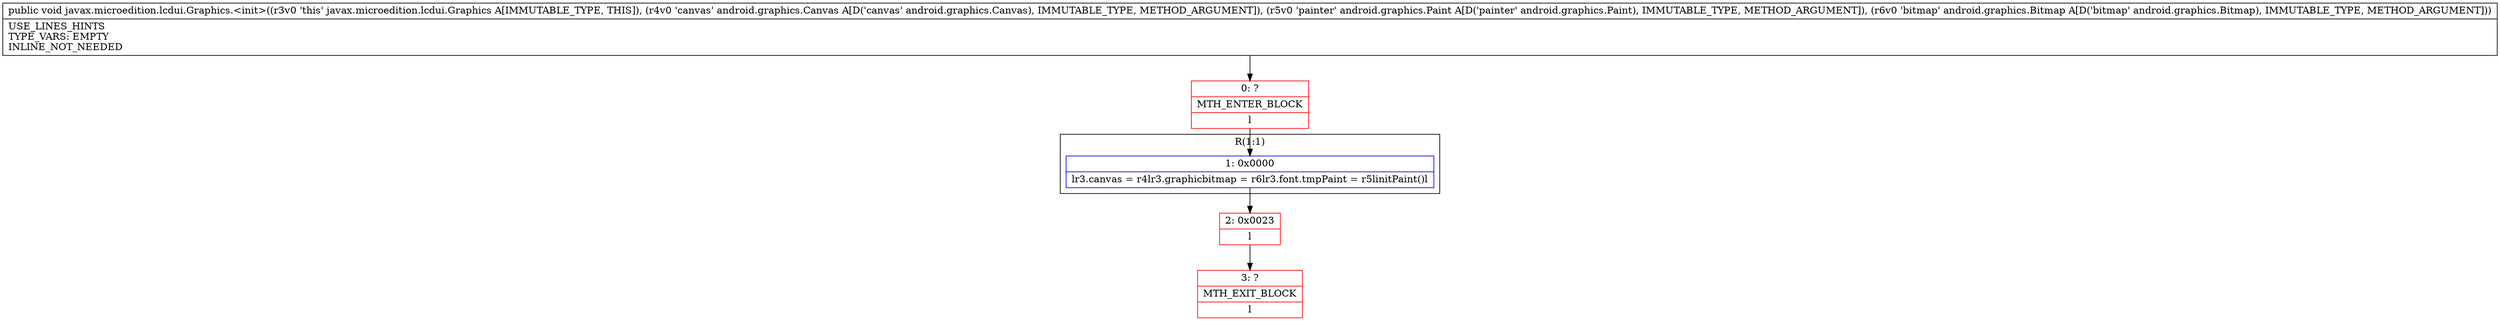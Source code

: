 digraph "CFG forjavax.microedition.lcdui.Graphics.\<init\>(Landroid\/graphics\/Canvas;Landroid\/graphics\/Paint;Landroid\/graphics\/Bitmap;)V" {
subgraph cluster_Region_631964226 {
label = "R(1:1)";
node [shape=record,color=blue];
Node_1 [shape=record,label="{1\:\ 0x0000|lr3.canvas = r4lr3.graphicbitmap = r6lr3.font.tmpPaint = r5linitPaint()l}"];
}
Node_0 [shape=record,color=red,label="{0\:\ ?|MTH_ENTER_BLOCK\l|l}"];
Node_2 [shape=record,color=red,label="{2\:\ 0x0023|l}"];
Node_3 [shape=record,color=red,label="{3\:\ ?|MTH_EXIT_BLOCK\l|l}"];
MethodNode[shape=record,label="{public void javax.microedition.lcdui.Graphics.\<init\>((r3v0 'this' javax.microedition.lcdui.Graphics A[IMMUTABLE_TYPE, THIS]), (r4v0 'canvas' android.graphics.Canvas A[D('canvas' android.graphics.Canvas), IMMUTABLE_TYPE, METHOD_ARGUMENT]), (r5v0 'painter' android.graphics.Paint A[D('painter' android.graphics.Paint), IMMUTABLE_TYPE, METHOD_ARGUMENT]), (r6v0 'bitmap' android.graphics.Bitmap A[D('bitmap' android.graphics.Bitmap), IMMUTABLE_TYPE, METHOD_ARGUMENT]))  | USE_LINES_HINTS\lTYPE_VARS: EMPTY\lINLINE_NOT_NEEDED\l}"];
MethodNode -> Node_0;
Node_1 -> Node_2;
Node_0 -> Node_1;
Node_2 -> Node_3;
}

